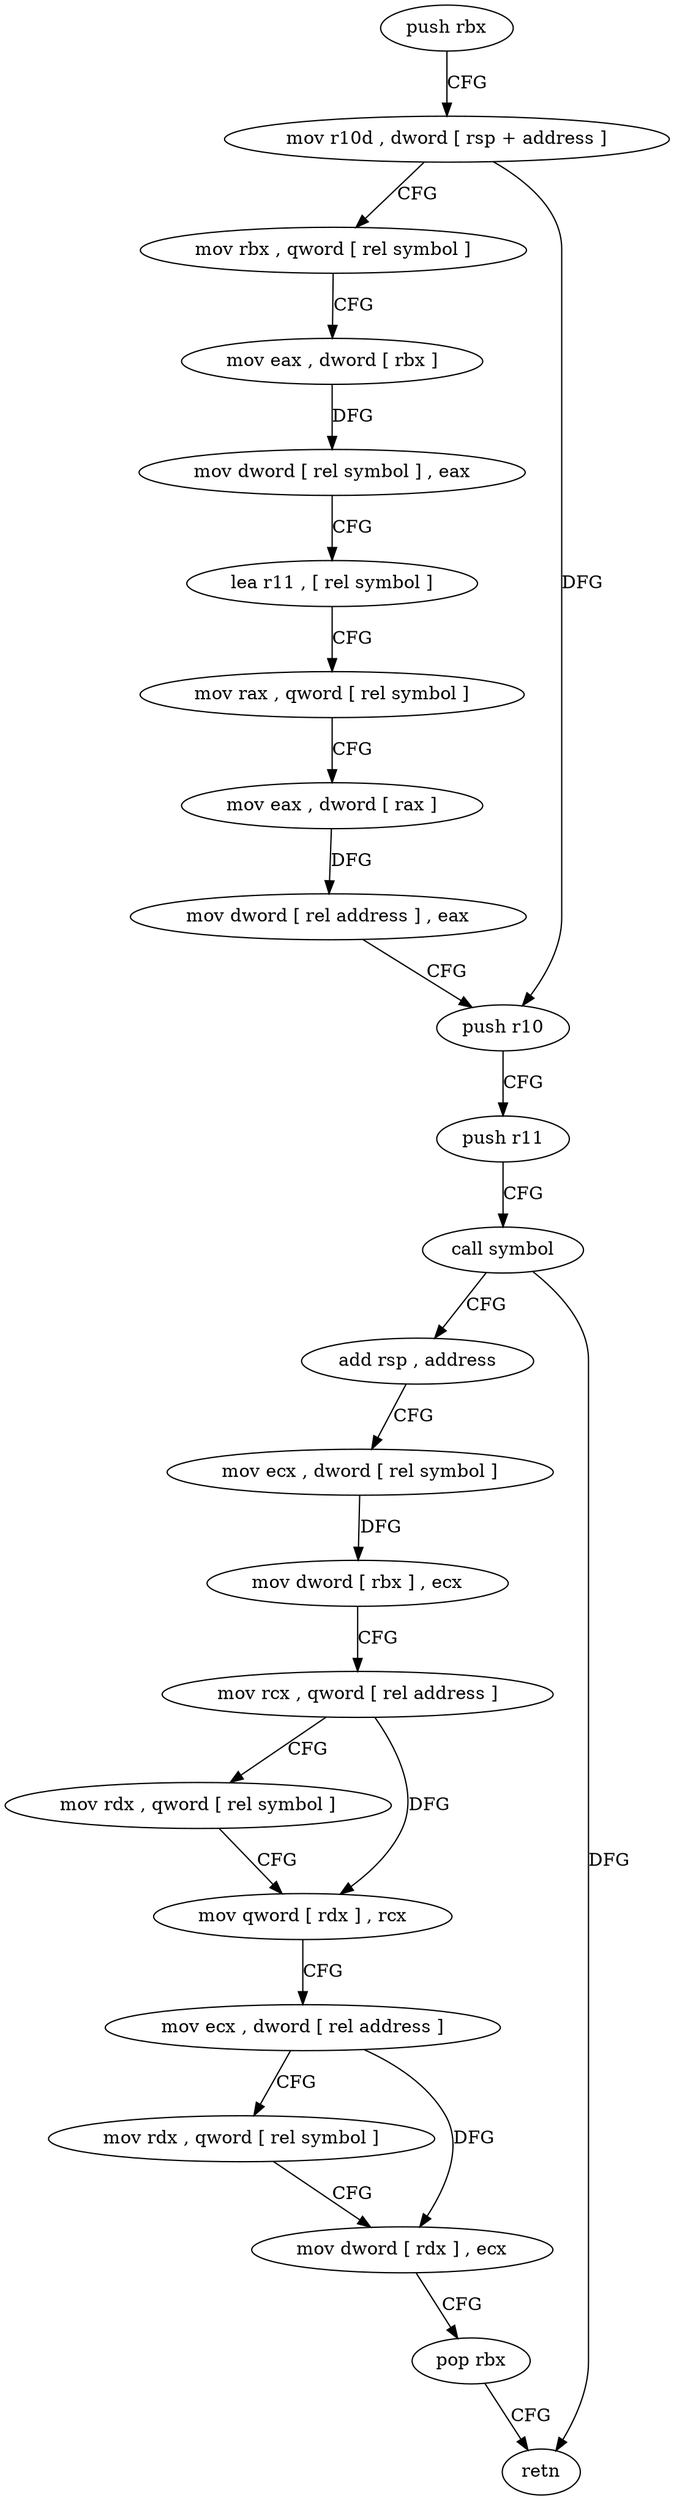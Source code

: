 digraph "func" {
"168224" [label = "push rbx" ]
"168225" [label = "mov r10d , dword [ rsp + address ]" ]
"168230" [label = "mov rbx , qword [ rel symbol ]" ]
"168237" [label = "mov eax , dword [ rbx ]" ]
"168239" [label = "mov dword [ rel symbol ] , eax" ]
"168245" [label = "lea r11 , [ rel symbol ]" ]
"168252" [label = "mov rax , qword [ rel symbol ]" ]
"168259" [label = "mov eax , dword [ rax ]" ]
"168261" [label = "mov dword [ rel address ] , eax" ]
"168267" [label = "push r10" ]
"168269" [label = "push r11" ]
"168271" [label = "call symbol" ]
"168276" [label = "add rsp , address" ]
"168280" [label = "mov ecx , dword [ rel symbol ]" ]
"168286" [label = "mov dword [ rbx ] , ecx" ]
"168288" [label = "mov rcx , qword [ rel address ]" ]
"168295" [label = "mov rdx , qword [ rel symbol ]" ]
"168302" [label = "mov qword [ rdx ] , rcx" ]
"168305" [label = "mov ecx , dword [ rel address ]" ]
"168311" [label = "mov rdx , qword [ rel symbol ]" ]
"168318" [label = "mov dword [ rdx ] , ecx" ]
"168320" [label = "pop rbx" ]
"168321" [label = "retn" ]
"168224" -> "168225" [ label = "CFG" ]
"168225" -> "168230" [ label = "CFG" ]
"168225" -> "168267" [ label = "DFG" ]
"168230" -> "168237" [ label = "CFG" ]
"168237" -> "168239" [ label = "DFG" ]
"168239" -> "168245" [ label = "CFG" ]
"168245" -> "168252" [ label = "CFG" ]
"168252" -> "168259" [ label = "CFG" ]
"168259" -> "168261" [ label = "DFG" ]
"168261" -> "168267" [ label = "CFG" ]
"168267" -> "168269" [ label = "CFG" ]
"168269" -> "168271" [ label = "CFG" ]
"168271" -> "168276" [ label = "CFG" ]
"168271" -> "168321" [ label = "DFG" ]
"168276" -> "168280" [ label = "CFG" ]
"168280" -> "168286" [ label = "DFG" ]
"168286" -> "168288" [ label = "CFG" ]
"168288" -> "168295" [ label = "CFG" ]
"168288" -> "168302" [ label = "DFG" ]
"168295" -> "168302" [ label = "CFG" ]
"168302" -> "168305" [ label = "CFG" ]
"168305" -> "168311" [ label = "CFG" ]
"168305" -> "168318" [ label = "DFG" ]
"168311" -> "168318" [ label = "CFG" ]
"168318" -> "168320" [ label = "CFG" ]
"168320" -> "168321" [ label = "CFG" ]
}
